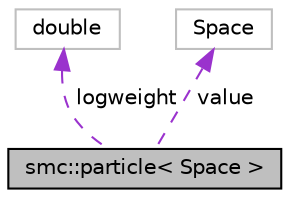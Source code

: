 digraph "smc::particle&lt; Space &gt;"
{
 // LATEX_PDF_SIZE
  edge [fontname="Helvetica",fontsize="10",labelfontname="Helvetica",labelfontsize="10"];
  node [fontname="Helvetica",fontsize="10",shape=record];
  Node1 [label="smc::particle\< Space \>",height=0.2,width=0.4,color="black", fillcolor="grey75", style="filled", fontcolor="black",tooltip="A template class for the particles of an SMC algorithm."];
  Node2 -> Node1 [dir="back",color="darkorchid3",fontsize="10",style="dashed",label=" logweight" ,fontname="Helvetica"];
  Node2 [label="double",height=0.2,width=0.4,color="grey75", fillcolor="white", style="filled",tooltip=" "];
  Node3 -> Node1 [dir="back",color="darkorchid3",fontsize="10",style="dashed",label=" value" ,fontname="Helvetica"];
  Node3 [label="Space",height=0.2,width=0.4,color="grey75", fillcolor="white", style="filled",tooltip=" "];
}

